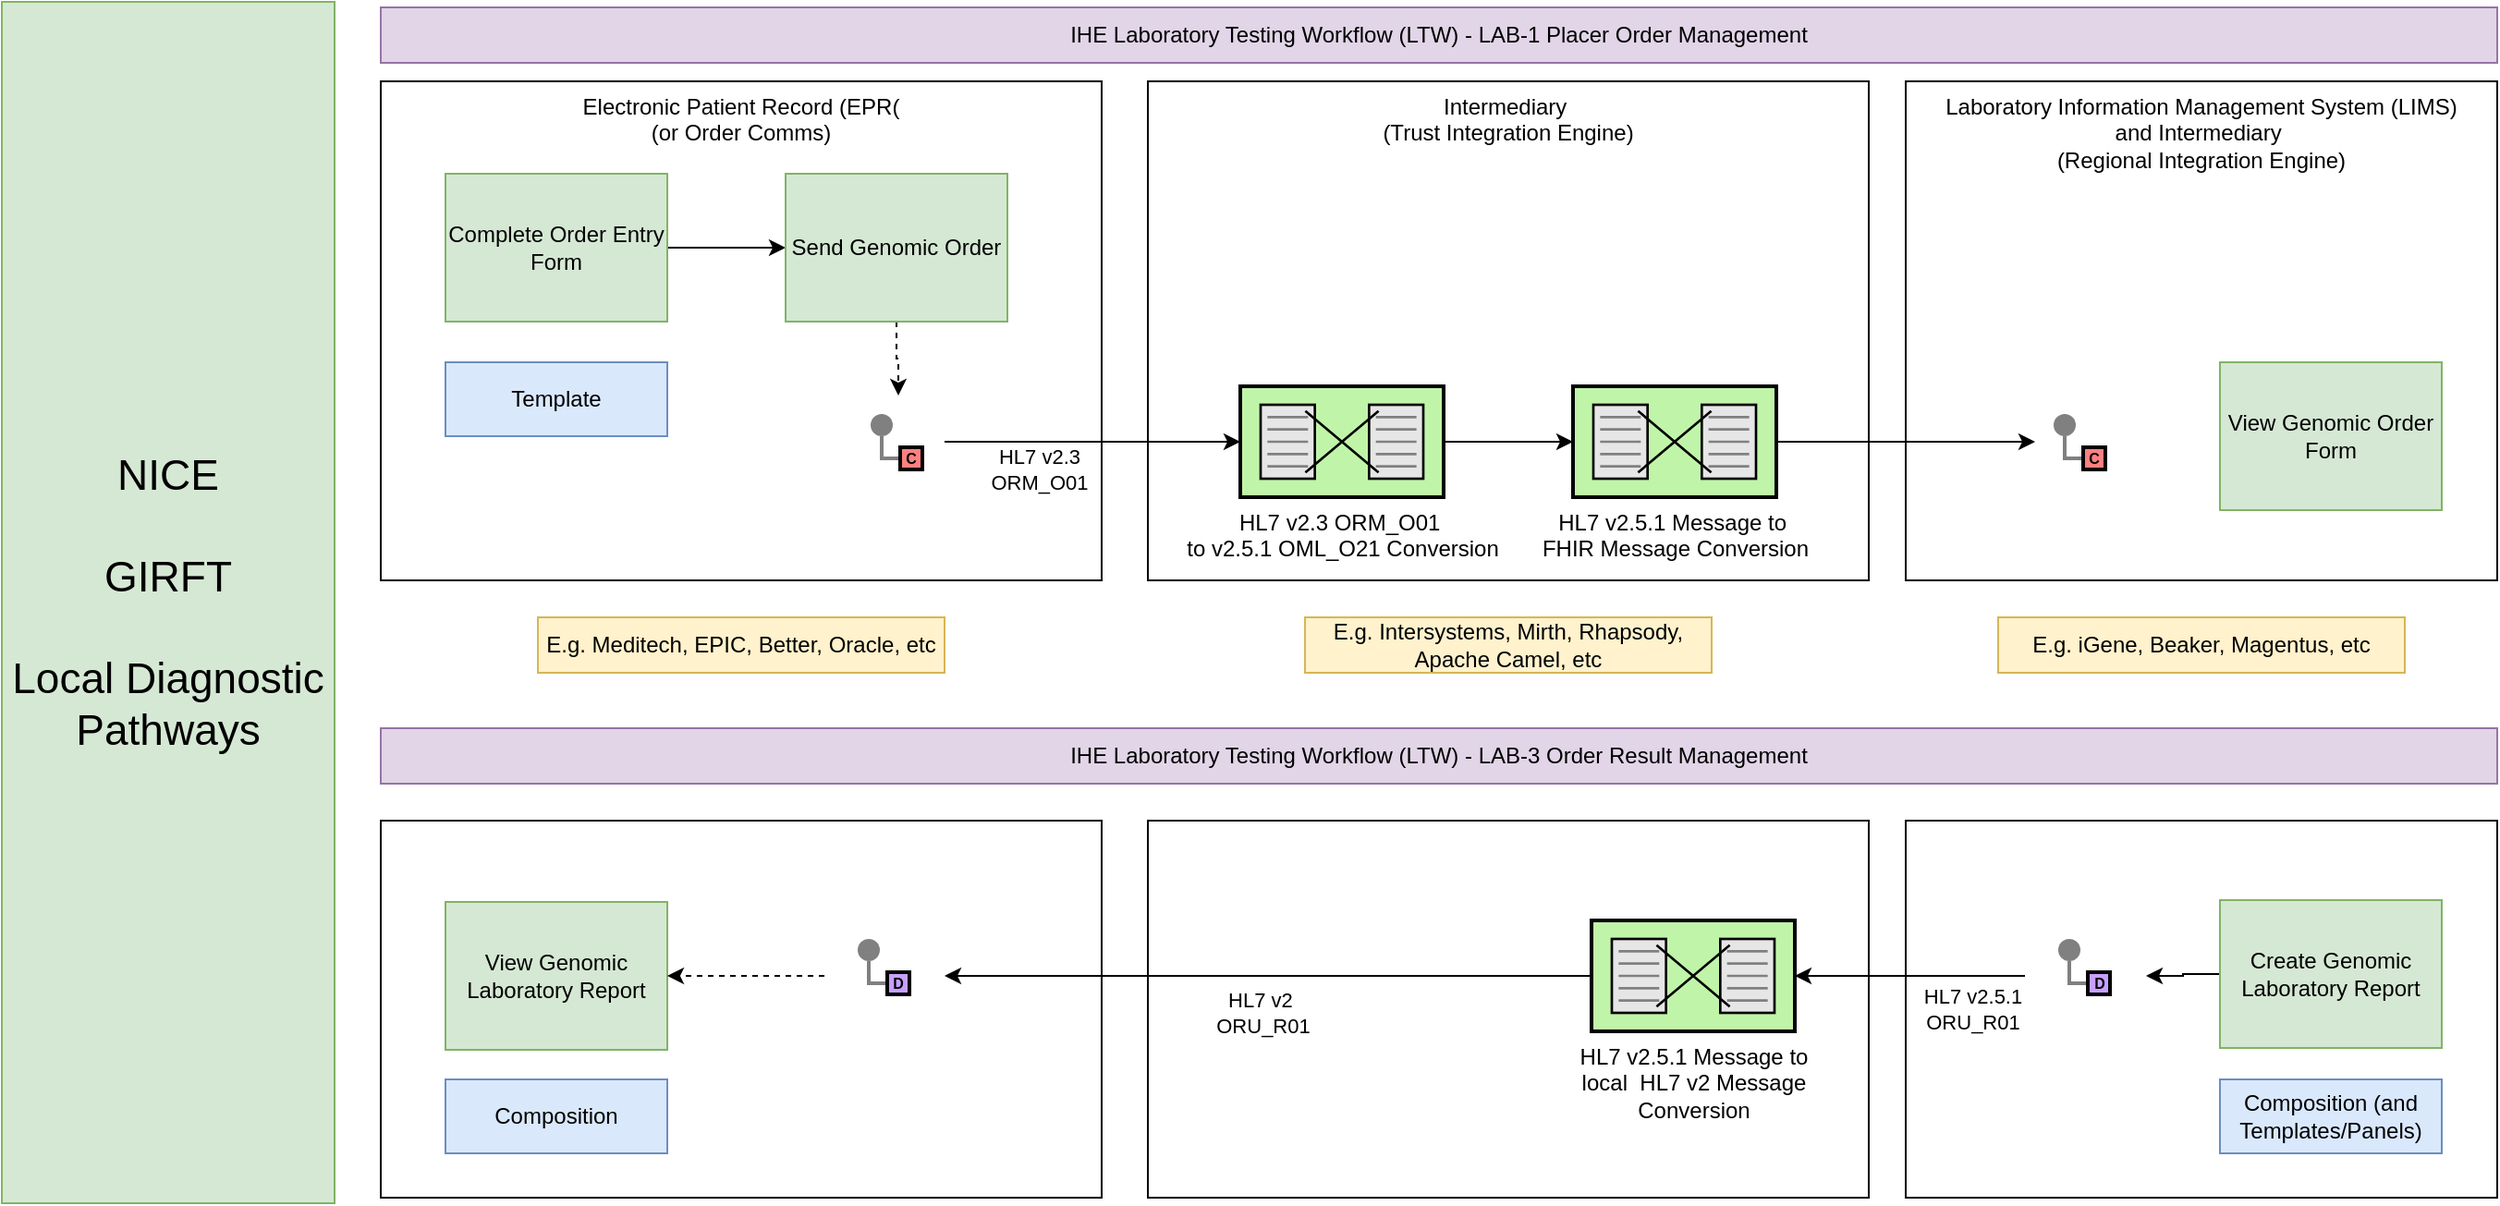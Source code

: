 <mxfile version="28.1.2">
  <diagram name="Page-1" id="G6HSNJMmAcH_-g7vI1Dm">
    <mxGraphModel grid="1" page="1" gridSize="10" guides="1" tooltips="1" connect="1" arrows="1" fold="1" pageScale="1" pageWidth="827" pageHeight="1169" math="0" shadow="0">
      <root>
        <mxCell id="0" />
        <mxCell id="1" parent="0" />
        <mxCell id="9aMlFRcbkQoLYjUKlvyp-31" value="" style="rounded=0;whiteSpace=wrap;html=1;" vertex="1" parent="1">
          <mxGeometry x="960" y="530" width="320" height="204" as="geometry" />
        </mxCell>
        <mxCell id="9aMlFRcbkQoLYjUKlvyp-50" value="" style="rounded=0;whiteSpace=wrap;html=1;" vertex="1" parent="1">
          <mxGeometry x="135" y="530" width="390" height="204" as="geometry" />
        </mxCell>
        <mxCell id="9aMlFRcbkQoLYjUKlvyp-49" value="" style="rounded=0;whiteSpace=wrap;html=1;" vertex="1" parent="1">
          <mxGeometry x="550" y="530" width="390" height="204" as="geometry" />
        </mxCell>
        <mxCell id="9aMlFRcbkQoLYjUKlvyp-38" value="" style="rounded=0;whiteSpace=wrap;html=1;strokeColor=none;" vertex="1" parent="1">
          <mxGeometry x="1024.5" y="584" width="65.5" height="60" as="geometry" />
        </mxCell>
        <mxCell id="9aMlFRcbkQoLYjUKlvyp-24" value="Laboratory Information Management System (LIMS) &lt;br&gt;and Intermediary&amp;nbsp;&lt;br&gt;(Regional Integration Engine)" style="rounded=0;whiteSpace=wrap;html=1;verticalAlign=top;" vertex="1" parent="1">
          <mxGeometry x="960" y="130" width="320" height="270" as="geometry" />
        </mxCell>
        <mxCell id="9aMlFRcbkQoLYjUKlvyp-22" value="Intermediary&amp;nbsp;&lt;br&gt;(Trust Integration Engine)" style="rounded=0;whiteSpace=wrap;html=1;verticalAlign=top;" vertex="1" parent="1">
          <mxGeometry x="550" y="130" width="390" height="270" as="geometry" />
        </mxCell>
        <mxCell id="9aMlFRcbkQoLYjUKlvyp-13" value="E.g. Meditech, EPIC, Better, Oracle, etc" style="rounded=0;whiteSpace=wrap;html=1;fillColor=#fff2cc;strokeColor=#d6b656;" vertex="1" parent="1">
          <mxGeometry x="220" y="420" width="220" height="30" as="geometry" />
        </mxCell>
        <mxCell id="9aMlFRcbkQoLYjUKlvyp-15" value="&lt;font style=&quot;font-size: 12px;&quot;&gt;HL7 v2.3 ORM_O01&amp;nbsp;&lt;/font&gt;&lt;div&gt;&lt;font style=&quot;font-size: 12px;&quot;&gt;to v2.5.1 OML_O21 Conversion&lt;/font&gt;&lt;/div&gt;" style="html=1;strokeWidth=2;outlineConnect=0;dashed=0;align=center;fontSize=8;shape=mxgraph.eip.message_translator;fillColor=#c0f5a9;verticalLabelPosition=bottom;verticalAlign=top;" vertex="1" parent="1">
          <mxGeometry x="600" y="295" width="110" height="60" as="geometry" />
        </mxCell>
        <mxCell id="9aMlFRcbkQoLYjUKlvyp-29" style="edgeStyle=orthogonalEdgeStyle;rounded=0;orthogonalLoop=1;jettySize=auto;html=1;entryX=0;entryY=0.5;entryDx=0;entryDy=0;" edge="1" parent="1" source="9aMlFRcbkQoLYjUKlvyp-16" target="9aMlFRcbkQoLYjUKlvyp-25">
          <mxGeometry relative="1" as="geometry" />
        </mxCell>
        <mxCell id="9aMlFRcbkQoLYjUKlvyp-16" value="&lt;font style=&quot;font-size: 12px;&quot;&gt;HL7 v2.5.1 Message to&amp;nbsp;&lt;/font&gt;&lt;div&gt;&lt;font style=&quot;font-size: 12px;&quot;&gt;FHIR Message Conversion&lt;/font&gt;&lt;/div&gt;" style="html=1;strokeWidth=2;outlineConnect=0;dashed=0;align=center;fontSize=8;shape=mxgraph.eip.message_translator;fillColor=#c0f5a9;verticalLabelPosition=bottom;verticalAlign=top;" vertex="1" parent="1">
          <mxGeometry x="780" y="295" width="110" height="60" as="geometry" />
        </mxCell>
        <mxCell id="9aMlFRcbkQoLYjUKlvyp-11" value="Electronic Patient Record (EPR( &lt;br&gt;(or Order Comms)" style="rounded=0;whiteSpace=wrap;html=1;verticalAlign=top;" vertex="1" parent="1">
          <mxGeometry x="135" y="130" width="390" height="270" as="geometry" />
        </mxCell>
        <mxCell id="9aMlFRcbkQoLYjUKlvyp-12" value="" style="whiteSpace=wrap;html=1;aspect=fixed;strokeColor=none;" vertex="1" parent="1">
          <mxGeometry x="390" y="300" width="50" height="50" as="geometry" />
        </mxCell>
        <mxCell id="9aMlFRcbkQoLYjUKlvyp-6" style="edgeStyle=orthogonalEdgeStyle;rounded=0;orthogonalLoop=1;jettySize=auto;html=1;entryX=0;entryY=0.5;entryDx=0;entryDy=0;entryPerimeter=0;" edge="1" parent="1" source="9aMlFRcbkQoLYjUKlvyp-4" target="9aMlFRcbkQoLYjUKlvyp-5">
          <mxGeometry relative="1" as="geometry" />
        </mxCell>
        <mxCell id="9aMlFRcbkQoLYjUKlvyp-7" value="" style="edgeStyle=orthogonalEdgeStyle;rounded=0;exitX=0;exitY=0.5;endArrow=none;dashed=0;html=1;strokeColor=#808080;strokeWidth=2;" edge="1" parent="1" source="9aMlFRcbkQoLYjUKlvyp-9" target="9aMlFRcbkQoLYjUKlvyp-8">
          <mxGeometry relative="1" as="geometry" />
        </mxCell>
        <mxCell id="9aMlFRcbkQoLYjUKlvyp-8" value="" style="strokeWidth=2;dashed=0;align=center;fontSize=8;shape=ellipse;fillColor=#808080;strokeColor=none;" vertex="1" parent="1">
          <mxGeometry x="400" y="310" width="12" height="12" as="geometry" />
        </mxCell>
        <mxCell id="9aMlFRcbkQoLYjUKlvyp-9" value="C" style="strokeWidth=2;dashed=0;align=center;fontSize=8;shape=rect;fillColor=#FF8080;fontStyle=1;whiteSpace=wrap;html=1;" vertex="1" parent="1">
          <mxGeometry x="416" y="328" width="12" height="12" as="geometry" />
        </mxCell>
        <mxCell id="9aMlFRcbkQoLYjUKlvyp-14" value="Template" style="rounded=0;whiteSpace=wrap;html=1;fillColor=#dae8fc;strokeColor=#6c8ebf;" vertex="1" parent="1">
          <mxGeometry x="170" y="282" width="120" height="40" as="geometry" />
        </mxCell>
        <mxCell id="9aMlFRcbkQoLYjUKlvyp-52" style="edgeStyle=orthogonalEdgeStyle;rounded=0;orthogonalLoop=1;jettySize=auto;html=1;entryX=0.5;entryY=0;entryDx=0;entryDy=0;dashed=1;" edge="1" parent="1" source="9aMlFRcbkQoLYjUKlvyp-5" target="9aMlFRcbkQoLYjUKlvyp-12">
          <mxGeometry relative="1" as="geometry" />
        </mxCell>
        <mxCell id="9aMlFRcbkQoLYjUKlvyp-5" value="Send Genomic Order" style="points=[[0.25,0,0],[0.5,0,0],[0.75,0,0],[1,0.25,0],[1,0.5,0],[1,0.75,0],[0.75,1,0],[0.5,1,0],[0.25,1,0],[0,0.75,0],[0,0.5,0],[0,0.25,0]];shape=mxgraph.bpmn.task2;whiteSpace=wrap;rectStyle=rounded;size=10;html=1;container=1;expand=0;collapsible=0;taskMarker=send;fillColor=#d5e8d4;strokeColor=#82b366;" vertex="1" parent="1">
          <mxGeometry x="354" y="180" width="120" height="80" as="geometry" />
        </mxCell>
        <mxCell id="9aMlFRcbkQoLYjUKlvyp-4" value="Complete Order Entry Form" style="points=[[0.25,0,0],[0.5,0,0],[0.75,0,0],[1,0.25,0],[1,0.5,0],[1,0.75,0],[0.75,1,0],[0.5,1,0],[0.25,1,0],[0,0.75,0],[0,0.5,0],[0,0.25,0]];shape=mxgraph.bpmn.task2;whiteSpace=wrap;rectStyle=rounded;size=10;html=1;container=1;expand=0;collapsible=0;taskMarker=user;fillColor=#d5e8d4;strokeColor=#82b366;" vertex="1" parent="1">
          <mxGeometry x="170" y="180" width="120" height="80" as="geometry" />
        </mxCell>
        <mxCell id="9aMlFRcbkQoLYjUKlvyp-17" style="edgeStyle=orthogonalEdgeStyle;rounded=0;orthogonalLoop=1;jettySize=auto;html=1;" edge="1" parent="1" source="9aMlFRcbkQoLYjUKlvyp-12" target="9aMlFRcbkQoLYjUKlvyp-15">
          <mxGeometry relative="1" as="geometry" />
        </mxCell>
        <mxCell id="9aMlFRcbkQoLYjUKlvyp-19" value="HL7 v2.3&lt;br&gt;ORM_O01" style="edgeLabel;html=1;align=center;verticalAlign=middle;resizable=0;points=[];" connectable="0" vertex="1" parent="9aMlFRcbkQoLYjUKlvyp-17">
          <mxGeometry x="-0.267" y="3" relative="1" as="geometry">
            <mxPoint x="-8" y="18" as="offset" />
          </mxGeometry>
        </mxCell>
        <mxCell id="9aMlFRcbkQoLYjUKlvyp-18" style="edgeStyle=orthogonalEdgeStyle;rounded=0;orthogonalLoop=1;jettySize=auto;html=1;entryX=0;entryY=0.5;entryDx=0;entryDy=0;entryPerimeter=0;" edge="1" parent="1" source="9aMlFRcbkQoLYjUKlvyp-15" target="9aMlFRcbkQoLYjUKlvyp-16">
          <mxGeometry relative="1" as="geometry" />
        </mxCell>
        <mxCell id="9aMlFRcbkQoLYjUKlvyp-23" value="E.g. Intersystems, Mirth, Rhapsody, Apache Camel, etc" style="rounded=0;whiteSpace=wrap;html=1;fillColor=#fff2cc;strokeColor=#d6b656;" vertex="1" parent="1">
          <mxGeometry x="635" y="420" width="220" height="30" as="geometry" />
        </mxCell>
        <mxCell id="9aMlFRcbkQoLYjUKlvyp-25" value="" style="whiteSpace=wrap;html=1;aspect=fixed;strokeColor=none;" vertex="1" parent="1">
          <mxGeometry x="1030" y="300" width="50" height="50" as="geometry" />
        </mxCell>
        <mxCell id="9aMlFRcbkQoLYjUKlvyp-26" value="" style="edgeStyle=orthogonalEdgeStyle;rounded=0;exitX=0;exitY=0.5;endArrow=none;dashed=0;html=1;strokeColor=#808080;strokeWidth=2;" edge="1" parent="1" source="9aMlFRcbkQoLYjUKlvyp-28" target="9aMlFRcbkQoLYjUKlvyp-27">
          <mxGeometry relative="1" as="geometry" />
        </mxCell>
        <mxCell id="9aMlFRcbkQoLYjUKlvyp-27" value="" style="strokeWidth=2;dashed=0;align=center;fontSize=8;shape=ellipse;fillColor=#808080;strokeColor=none;" vertex="1" parent="1">
          <mxGeometry x="1040" y="310" width="12" height="12" as="geometry" />
        </mxCell>
        <mxCell id="9aMlFRcbkQoLYjUKlvyp-28" value="C" style="strokeWidth=2;dashed=0;align=center;fontSize=8;shape=rect;fillColor=#FF8080;fontStyle=1;whiteSpace=wrap;html=1;" vertex="1" parent="1">
          <mxGeometry x="1056" y="328" width="12" height="12" as="geometry" />
        </mxCell>
        <mxCell id="9aMlFRcbkQoLYjUKlvyp-30" value="IHE Laboratory Testing Workflow (LTW) - LAB-1 Placer Order Management" style="rounded=0;whiteSpace=wrap;html=1;fillColor=#e1d5e7;strokeColor=#9673a6;" vertex="1" parent="1">
          <mxGeometry x="135" y="90" width="1145" height="30" as="geometry" />
        </mxCell>
        <mxCell id="9aMlFRcbkQoLYjUKlvyp-35" value="" style="edgeStyle=orthogonalEdgeStyle;rounded=0;exitX=0;exitY=0.5;endArrow=none;dashed=0;html=1;strokeColor=#808080;strokeWidth=2;" edge="1" parent="1" source="9aMlFRcbkQoLYjUKlvyp-37" target="9aMlFRcbkQoLYjUKlvyp-36">
          <mxGeometry relative="1" as="geometry" />
        </mxCell>
        <mxCell id="9aMlFRcbkQoLYjUKlvyp-36" value="" style="strokeWidth=2;dashed=0;align=center;fontSize=8;shape=ellipse;fillColor=#808080;strokeColor=none;" vertex="1" parent="1">
          <mxGeometry x="1042.5" y="594" width="12" height="12" as="geometry" />
        </mxCell>
        <mxCell id="9aMlFRcbkQoLYjUKlvyp-37" value="D" style="strokeWidth=2;dashed=0;align=center;fontSize=8;shape=rect;fillColor=#C7A0FF;fontStyle=1;whiteSpace=wrap;html=1;" vertex="1" parent="1">
          <mxGeometry x="1058.5" y="612" width="12" height="12" as="geometry" />
        </mxCell>
        <mxCell id="9aMlFRcbkQoLYjUKlvyp-46" style="edgeStyle=orthogonalEdgeStyle;rounded=0;orthogonalLoop=1;jettySize=auto;html=1;entryX=1;entryY=0.5;entryDx=0;entryDy=0;" edge="1" parent="1" source="9aMlFRcbkQoLYjUKlvyp-39" target="9aMlFRcbkQoLYjUKlvyp-42">
          <mxGeometry relative="1" as="geometry" />
        </mxCell>
        <mxCell id="9aMlFRcbkQoLYjUKlvyp-47" value="HL7 v2&amp;nbsp;&lt;div&gt;ORU_R01&lt;/div&gt;" style="edgeLabel;html=1;align=center;verticalAlign=middle;resizable=0;points=[];" connectable="0" vertex="1" parent="9aMlFRcbkQoLYjUKlvyp-46">
          <mxGeometry x="0.014" y="3" relative="1" as="geometry">
            <mxPoint x="-1" y="17" as="offset" />
          </mxGeometry>
        </mxCell>
        <mxCell id="9aMlFRcbkQoLYjUKlvyp-39" value="&lt;font style=&quot;font-size: 12px;&quot;&gt;HL7 v2.5.1 Message to&lt;/font&gt;&lt;div&gt;&lt;font style=&quot;font-size: 12px;&quot;&gt;&amp;nbsp;local&amp;nbsp; HL7 v2 Message&amp;nbsp;&lt;/font&gt;&lt;/div&gt;&lt;div&gt;&lt;font style=&quot;font-size: 12px;&quot;&gt;Conversion&lt;/font&gt;&lt;/div&gt;" style="html=1;strokeWidth=2;outlineConnect=0;dashed=0;align=center;fontSize=8;shape=mxgraph.eip.message_translator;fillColor=#c0f5a9;verticalLabelPosition=bottom;verticalAlign=top;" vertex="1" parent="1">
          <mxGeometry x="790" y="584" width="110" height="60" as="geometry" />
        </mxCell>
        <mxCell id="9aMlFRcbkQoLYjUKlvyp-40" style="edgeStyle=orthogonalEdgeStyle;rounded=0;orthogonalLoop=1;jettySize=auto;html=1;entryX=1;entryY=0.5;entryDx=0;entryDy=0;entryPerimeter=0;" edge="1" parent="1" source="9aMlFRcbkQoLYjUKlvyp-38" target="9aMlFRcbkQoLYjUKlvyp-39">
          <mxGeometry relative="1" as="geometry" />
        </mxCell>
        <mxCell id="9aMlFRcbkQoLYjUKlvyp-41" value="HL7 v2.5.1&lt;br&gt;ORU_R01" style="edgeLabel;html=1;align=center;verticalAlign=middle;resizable=0;points=[];" connectable="0" vertex="1" parent="9aMlFRcbkQoLYjUKlvyp-40">
          <mxGeometry x="0.065" y="3" relative="1" as="geometry">
            <mxPoint x="38" y="15" as="offset" />
          </mxGeometry>
        </mxCell>
        <mxCell id="9aMlFRcbkQoLYjUKlvyp-42" value="" style="rounded=0;whiteSpace=wrap;html=1;strokeColor=none;" vertex="1" parent="1">
          <mxGeometry x="375" y="584" width="65" height="60" as="geometry" />
        </mxCell>
        <mxCell id="9aMlFRcbkQoLYjUKlvyp-43" value="" style="edgeStyle=orthogonalEdgeStyle;rounded=0;exitX=0;exitY=0.5;endArrow=none;dashed=0;html=1;strokeColor=#808080;strokeWidth=2;" edge="1" parent="1" source="9aMlFRcbkQoLYjUKlvyp-45" target="9aMlFRcbkQoLYjUKlvyp-44">
          <mxGeometry relative="1" as="geometry" />
        </mxCell>
        <mxCell id="9aMlFRcbkQoLYjUKlvyp-44" value="" style="strokeWidth=2;dashed=0;align=center;fontSize=8;shape=ellipse;fillColor=#808080;strokeColor=none;" vertex="1" parent="1">
          <mxGeometry x="393" y="594" width="12" height="12" as="geometry" />
        </mxCell>
        <mxCell id="9aMlFRcbkQoLYjUKlvyp-45" value="D" style="strokeWidth=2;dashed=0;align=center;fontSize=8;shape=rect;fillColor=#C7A0FF;fontStyle=1;whiteSpace=wrap;html=1;" vertex="1" parent="1">
          <mxGeometry x="409" y="612" width="12" height="12" as="geometry" />
        </mxCell>
        <mxCell id="9aMlFRcbkQoLYjUKlvyp-48" value="IHE Laboratory Testing Workflow (LTW) - LAB-3 Order Result Management" style="rounded=0;whiteSpace=wrap;html=1;fillColor=#e1d5e7;strokeColor=#9673a6;" vertex="1" parent="1">
          <mxGeometry x="135" y="480" width="1145" height="30" as="geometry" />
        </mxCell>
        <mxCell id="9aMlFRcbkQoLYjUKlvyp-51" value="View Genomic Laboratory Report" style="points=[[0.25,0,0],[0.5,0,0],[0.75,0,0],[1,0.25,0],[1,0.5,0],[1,0.75,0],[0.75,1,0],[0.5,1,0],[0.25,1,0],[0,0.75,0],[0,0.5,0],[0,0.25,0]];shape=mxgraph.bpmn.task2;whiteSpace=wrap;rectStyle=rounded;size=10;html=1;container=1;expand=0;collapsible=0;taskMarker=user;fillColor=#d5e8d4;strokeColor=#82b366;" vertex="1" parent="1">
          <mxGeometry x="170" y="574" width="120" height="80" as="geometry" />
        </mxCell>
        <mxCell id="9aMlFRcbkQoLYjUKlvyp-53" style="edgeStyle=orthogonalEdgeStyle;rounded=0;orthogonalLoop=1;jettySize=auto;html=1;entryX=1;entryY=0.5;entryDx=0;entryDy=0;entryPerimeter=0;dashed=1;" edge="1" parent="1" source="9aMlFRcbkQoLYjUKlvyp-42" target="9aMlFRcbkQoLYjUKlvyp-51">
          <mxGeometry relative="1" as="geometry" />
        </mxCell>
        <mxCell id="9aMlFRcbkQoLYjUKlvyp-54" value="Composition" style="rounded=0;whiteSpace=wrap;html=1;fillColor=#dae8fc;strokeColor=#6c8ebf;" vertex="1" parent="1">
          <mxGeometry x="170" y="670" width="120" height="40" as="geometry" />
        </mxCell>
        <mxCell id="9aMlFRcbkQoLYjUKlvyp-60" style="edgeStyle=orthogonalEdgeStyle;rounded=0;orthogonalLoop=1;jettySize=auto;html=1;entryX=1;entryY=0.5;entryDx=0;entryDy=0;exitX=0;exitY=0.5;exitDx=0;exitDy=0;exitPerimeter=0;" edge="1" parent="1" source="9aMlFRcbkQoLYjUKlvyp-57" target="9aMlFRcbkQoLYjUKlvyp-38">
          <mxGeometry relative="1" as="geometry" />
        </mxCell>
        <mxCell id="9aMlFRcbkQoLYjUKlvyp-55" value="Composition (and Templates/Panels)" style="rounded=0;whiteSpace=wrap;html=1;fillColor=#dae8fc;strokeColor=#6c8ebf;" vertex="1" parent="1">
          <mxGeometry x="1130" y="670" width="120" height="40" as="geometry" />
        </mxCell>
        <mxCell id="9aMlFRcbkQoLYjUKlvyp-56" value="View Genomic Order Form" style="points=[[0.25,0,0],[0.5,0,0],[0.75,0,0],[1,0.25,0],[1,0.5,0],[1,0.75,0],[0.75,1,0],[0.5,1,0],[0.25,1,0],[0,0.75,0],[0,0.5,0],[0,0.25,0]];shape=mxgraph.bpmn.task2;whiteSpace=wrap;rectStyle=rounded;size=10;html=1;container=1;expand=0;collapsible=0;taskMarker=user;fillColor=#d5e8d4;strokeColor=#82b366;" vertex="1" parent="1">
          <mxGeometry x="1130" y="282" width="120" height="80" as="geometry" />
        </mxCell>
        <mxCell id="9aMlFRcbkQoLYjUKlvyp-57" value="Create Genomic Laboratory Report" style="points=[[0.25,0,0],[0.5,0,0],[0.75,0,0],[1,0.25,0],[1,0.5,0],[1,0.75,0],[0.75,1,0],[0.5,1,0],[0.25,1,0],[0,0.75,0],[0,0.5,0],[0,0.25,0]];shape=mxgraph.bpmn.task2;whiteSpace=wrap;rectStyle=rounded;size=10;html=1;container=1;expand=0;collapsible=0;taskMarker=user;fillColor=#d5e8d4;strokeColor=#82b366;" vertex="1" parent="1">
          <mxGeometry x="1130" y="573" width="120" height="80" as="geometry" />
        </mxCell>
        <mxCell id="9aMlFRcbkQoLYjUKlvyp-58" value="E.g. iGene, Beaker, Magentus, etc" style="rounded=0;whiteSpace=wrap;html=1;fillColor=#fff2cc;strokeColor=#d6b656;" vertex="1" parent="1">
          <mxGeometry x="1010" y="420" width="220" height="30" as="geometry" />
        </mxCell>
        <mxCell id="9aMlFRcbkQoLYjUKlvyp-62" value="&lt;font style=&quot;font-size: 23px;&quot;&gt;NICE&lt;br&gt;&lt;br&gt;GIRFT&lt;br&gt;&lt;br&gt;&lt;/font&gt;&lt;div&gt;&lt;font style=&quot;font-size: 23px;&quot;&gt;Local Diagnostic Pathways&lt;/font&gt;&lt;/div&gt;" style="rounded=0;whiteSpace=wrap;html=1;fillColor=#d5e8d4;strokeColor=#82b366;" vertex="1" parent="1">
          <mxGeometry x="-70" y="87" width="180" height="650" as="geometry" />
        </mxCell>
      </root>
    </mxGraphModel>
  </diagram>
</mxfile>
